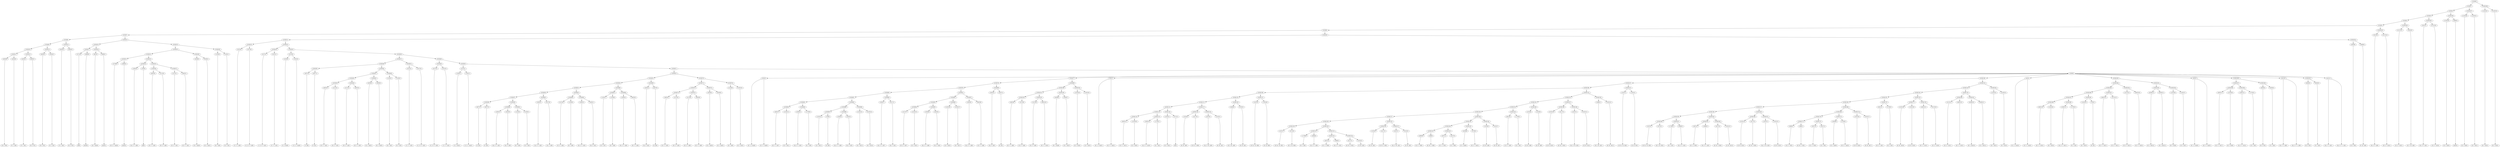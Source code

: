 digraph sample{
"L4026(0)"->"[D  E  F](0)"
"L4204(0)"->"[F  G  A](0)"
"L5358(11)"->"L4026(0)"
"L5358(11)"->"L4204(0)"
"L4204(1)"->"[F  G  A](1)"
"L4026(1)"->"[D  E  F](1)"
"L5358(12)"->"L4204(1)"
"L5358(12)"->"L4026(1)"
"L5358(10)"->"L5358(11)"
"L5358(10)"->"L5358(12)"
"L4026(2)"->"[D  E  F](2)"
"L4204(2)"->"[F  G  A](2)"
"L5358(13)"->"L4026(2)"
"L5358(13)"->"L4204(2)"
"L5358(9)"->"L5358(10)"
"L5358(9)"->"L5358(13)"
"L4204(3)"->"[F  G  A](3)"
"L4026(3)"->"[D  E  F](3)"
"L5358(14)"->"L4204(3)"
"L5358(14)"->"L4026(3)"
"L5358(8)"->"L5358(9)"
"L5358(8)"->"L5358(14)"
"L2712(0)"->"[D](0)"
"L3609(0)"->"[rest](0)"
"L5358(17)"->"L2712(0)"
"L5358(17)"->"L3609(0)"
"L851(0)"->"[D  F  Ais](0)"
"L3609(1)"->"[rest](1)"
"L5358(18)"->"L851(0)"
"L5358(18)"->"L3609(1)"
"L5358(16)"->"L5358(17)"
"L5358(16)"->"L5358(18)"
"L2738(0)"->"[D  E  G  Ais](0)"
"L3609(2)"->"[rest](2)"
"L5358(22)"->"L2738(0)"
"L5358(22)"->"L3609(2)"
"L2362(0)"->"[Cis  E  G  A](0)"
"L783(0)"->"[A](0)"
"L5358(24)"->"L2362(0)"
"L5358(24)"->"L783(0)"
"L4053(0)"->"[D  F  G  A](0)"
"L2115(0)"->"[D  E  F  A](0)"
"L5358(26)"->"L4053(0)"
"L5358(26)"->"L2115(0)"
"L2115(1)"->"[D  E  F  A](1)"
"L4053(1)"->"[D  F  G  A](1)"
"L5358(27)"->"L2115(1)"
"L5358(27)"->"L4053(1)"
"L5358(25)"->"L5358(26)"
"L5358(25)"->"L5358(27)"
"L5358(23)"->"L5358(24)"
"L5358(23)"->"L5358(25)"
"L5358(21)"->"L5358(22)"
"L5358(21)"->"L5358(23)"
"L4536(0)"->"[D  G  Ais](0)"
"L4536(1)"->"[D  G  Ais](1)"
"L5358(28)"->"L4536(0)"
"L5358(28)"->"L4536(1)"
"L5358(20)"->"L5358(21)"
"L5358(20)"->"L5358(28)"
"L1163(0)"->"[D  F  A](0)"
"L1163(1)"->"[D  F  A](1)"
"L5358(29)"->"L1163(0)"
"L5358(29)"->"L1163(1)"
"L5358(19)"->"L5358(20)"
"L5358(19)"->"L5358(29)"
"L5358(15)"->"L5358(16)"
"L5358(15)"->"L5358(19)"
"L5358(7)"->"L5358(8)"
"L5358(7)"->"L5358(15)"
"L5222(0)"->"[C  F  G  A](0)"
"L5273(0)"->"[C  D  E  F  A](0)"
"L5358(32)"->"L5222(0)"
"L5358(32)"->"L5273(0)"
"L5273(1)"->"[C  D  E  F  A](1)"
"L5222(1)"->"[C  F  G  A](1)"
"L5358(34)"->"L5273(1)"
"L5358(34)"->"L5222(1)"
"L2185(0)"->"[C  E  Ais](0)"
"L1291(0)"->"[C  E  G  Ais](0)"
"L3123(0)"->"L2185(0)"
"L3123(0)"->"L1291(0)"
"L3877(0)"->"[F  A](0)"
"L3877(1)"->"[F  A](1)"
"L5358(39)"->"L3877(0)"
"L5358(39)"->"L3877(1)"
"L4053(2)"->"[D  F  G  A](2)"
"L2115(2)"->"[D  E  F  A](2)"
"L5358(43)"->"L4053(2)"
"L5358(43)"->"L2115(2)"
"L2115(3)"->"[D  E  F  A](3)"
"L4053(3)"->"[D  F  G  A](3)"
"L5358(44)"->"L2115(3)"
"L5358(44)"->"L4053(3)"
"L5358(42)"->"L5358(43)"
"L5358(42)"->"L5358(44)"
"L4536(2)"->"[D  G  Ais](2)"
"L4536(3)"->"[D  G  Ais](3)"
"L5358(45)"->"L4536(2)"
"L5358(45)"->"L4536(3)"
"L5358(41)"->"L5358(42)"
"L5358(41)"->"L5358(45)"
"L1163(2)"->"[D  F  A](2)"
"L1163(3)"->"[D  F  A](3)"
"L5358(46)"->"L1163(2)"
"L5358(46)"->"L1163(3)"
"L5358(40)"->"L5358(41)"
"L5358(40)"->"L5358(46)"
"L5358(38)"->"L5358(39)"
"L5358(38)"->"L5358(40)"
"L5222(2)"->"[C  F  G  A](2)"
"L5273(2)"->"[C  D  E  F  A](2)"
"L5358(47)"->"L5222(2)"
"L5358(47)"->"L5273(2)"
"L5358(37)"->"L5358(38)"
"L5358(37)"->"L5358(47)"
"L5273(3)"->"[C  D  E  F  A](3)"
"L5222(3)"->"[C  F  G  A](3)"
"L5358(49)"->"L5273(3)"
"L5358(49)"->"L5222(3)"
"L2185(1)"->"[C  E  Ais](1)"
"L1291(1)"->"[C  E  G  Ais](1)"
"L3123(1)"->"L2185(1)"
"L3123(1)"->"L1291(1)"
"L3877(2)"->"[F  A](2)"
"L3877(3)"->"[F  A](3)"
"L5358(58)"->"L3877(2)"
"L5358(58)"->"L3877(3)"
"L2362(1)"->"[Cis  E  G  A](1)"
"L3453(0)"->"[Cis  E  A](0)"
"L5358(60)"->"L2362(1)"
"L5358(60)"->"L3453(0)"
"L1163(4)"->"[D  F  A](4)"
"L1163(5)"->"[D  F  A](5)"
"L5358(61)"->"L1163(4)"
"L5358(61)"->"L1163(5)"
"L5358(59)"->"L5358(60)"
"L5358(59)"->"L5358(61)"
"L5358(57)"->"L5358(58)"
"L5358(57)"->"L5358(59)"
"L2362(2)"->"[Cis  E  G  A](2)"
"L2217(0)"->"[Cis  G  A](0)"
"L5358(62)"->"L2362(2)"
"L5358(62)"->"L2217(0)"
"L5358(56)"->"L5358(57)"
"L5358(56)"->"L5358(62)"
"L2115(4)"->"[D  E  F  A](4)"
"L1163(6)"->"[D  F  A](6)"
"L5358(64)"->"L2115(4)"
"L5358(64)"->"L1163(6)"
"L2362(3)"->"[Cis  E  G  A](3)"
"L3453(1)"->"[Cis  E  A](1)"
"L5358(65)"->"L2362(3)"
"L5358(65)"->"L3453(1)"
"L5358(63)"->"L5358(64)"
"L5358(63)"->"L5358(65)"
"L5358(55)"->"L5358(56)"
"L5358(55)"->"L5358(63)"
"L1163(7)"->"[D  F  A](7)"
"L1163(8)"->"[D  F  A](8)"
"L5358(67)"->"L1163(7)"
"L5358(67)"->"L1163(8)"
"L2362(4)"->"[Cis  E  G  A](4)"
"L4053(4)"->"[D  F  G  A](4)"
"L5358(68)"->"L2362(4)"
"L5358(68)"->"L4053(4)"
"L5358(66)"->"L5358(67)"
"L5358(66)"->"L5358(68)"
"L5358(54)"->"L5358(55)"
"L5358(54)"->"L5358(66)"
"L3453(2)"->"[Cis  E  A](2)"
"L4437(0)"->"[E  A](0)"
"L5358(69)"->"L3453(2)"
"L5358(69)"->"L4437(0)"
"L5358(53)"->"L5358(54)"
"L5358(53)"->"L5358(69)"
"L4053(5)"->"[D  F  G  A](5)"
"L2115(5)"->"[D  E  F  A](5)"
"L5358(73)"->"L4053(5)"
"L5358(73)"->"L2115(5)"
"L2115(6)"->"[D  E  F  A](6)"
"L4053(6)"->"[D  F  G  A](6)"
"L5358(74)"->"L2115(6)"
"L5358(74)"->"L4053(6)"
"L5358(72)"->"L5358(73)"
"L5358(72)"->"L5358(74)"
"L4536(4)"->"[D  G  Ais](4)"
"L4536(5)"->"[D  G  Ais](5)"
"L5358(75)"->"L4536(4)"
"L5358(75)"->"L4536(5)"
"L5358(71)"->"L5358(72)"
"L5358(71)"->"L5358(75)"
"L1163(9)"->"[D  F  A](9)"
"L1163(10)"->"[D  F  A](10)"
"L5358(76)"->"L1163(9)"
"L5358(76)"->"L1163(10)"
"L5358(70)"->"L5358(71)"
"L5358(70)"->"L5358(76)"
"L5358(52)"->"L5358(53)"
"L5358(52)"->"L5358(70)"
"L502(0)"->"[E  G  A  Ais](0)"
"L502(0)"->"[E  F  G  Ais](0)"
"L4053(7)"->"[D  F  G  A](7)"
"L1163(11)"->"[D  F  A](11)"
"L5358(83)"->"L4053(7)"
"L5358(83)"->"L1163(11)"
"L2362(5)"->"[Cis  E  G  A](5)"
"L-1792(0)"->"[E  G  A](0)"
"L5358(84)"->"L2362(5)"
"L5358(84)"->"L-1792(0)"
"L5358(82)"->"L5358(83)"
"L5358(82)"->"L5358(84)"
"L1163(12)"->"[D  F  A](12)"
"L759(0)"->"[D  A](0)"
"L5358(87)"->"L1163(12)"
"L5358(87)"->"L759(0)"
"L2362(6)"->"[Cis  E  G  A](6)"
"L3453(3)"->"[Cis  E  A](3)"
"L5358(88)"->"L2362(6)"
"L5358(88)"->"L3453(3)"
"L5358(86)"->"L5358(87)"
"L5358(86)"->"L5358(88)"
"L1163(13)"->"[D  F  A](13)"
"L1163(14)"->"[D  F  A](14)"
"L5358(89)"->"L1163(13)"
"L5358(89)"->"L1163(14)"
"L5358(85)"->"L5358(86)"
"L5358(85)"->"L5358(89)"
"L5358(81)"->"L5358(82)"
"L5358(81)"->"L5358(85)"
"L2362(7)"->"[Cis  E  G  A](7)"
"L2217(1)"->"[Cis  G  A](1)"
"L5358(90)"->"L2362(7)"
"L5358(90)"->"L2217(1)"
"L5358(80)"->"L5358(81)"
"L5358(80)"->"L5358(90)"
"L2115(7)"->"[D  E  F  A](7)"
"L1163(15)"->"[D  F  A](15)"
"L5358(94)"->"L2115(7)"
"L5358(94)"->"L1163(15)"
"L2362(8)"->"[Cis  E  G  A](8)"
"L3453(4)"->"[Cis  E  A](4)"
"L5358(95)"->"L2362(8)"
"L5358(95)"->"L3453(4)"
"L5358(93)"->"L5358(94)"
"L5358(93)"->"L5358(95)"
"L1163(16)"->"[D  F  A](16)"
"L1163(17)"->"[D  F  A](17)"
"L5358(96)"->"L1163(16)"
"L5358(96)"->"L1163(17)"
"L5358(92)"->"L5358(93)"
"L5358(92)"->"L5358(96)"
"L2362(9)"->"[Cis  E  G  A](9)"
"L4053(8)"->"[D  F  G  A](8)"
"L5358(97)"->"L2362(9)"
"L5358(97)"->"L4053(8)"
"L5358(91)"->"L5358(92)"
"L5358(91)"->"L5358(97)"
"L5358(79)"->"L5358(80)"
"L5358(79)"->"L5358(91)"
"L3453(5)"->"[Cis  E  A](5)"
"L4437(1)"->"[E  A](1)"
"L5358(98)"->"L3453(5)"
"L5358(98)"->"L4437(1)"
"L5358(78)"->"L5358(79)"
"L5358(78)"->"L5358(98)"
"L4053(9)"->"[D  F  G  A](9)"
"L2115(8)"->"[D  E  F  A](8)"
"L5358(102)"->"L4053(9)"
"L5358(102)"->"L2115(8)"
"L2115(9)"->"[D  E  F  A](9)"
"L4053(10)"->"[D  F  G  A](10)"
"L5358(103)"->"L2115(9)"
"L5358(103)"->"L4053(10)"
"L5358(101)"->"L5358(102)"
"L5358(101)"->"L5358(103)"
"L4536(6)"->"[D  G  Ais](6)"
"L4536(7)"->"[D  G  Ais](7)"
"L5358(104)"->"L4536(6)"
"L5358(104)"->"L4536(7)"
"L5358(100)"->"L5358(101)"
"L5358(100)"->"L5358(104)"
"L1163(18)"->"[D  F  A](18)"
"L1163(19)"->"[D  F  A](19)"
"L5358(105)"->"L1163(18)"
"L5358(105)"->"L1163(19)"
"L5358(99)"->"L5358(100)"
"L5358(99)"->"L5358(105)"
"L5358(77)"->"L5358(78)"
"L5358(77)"->"L5358(99)"
"L502(1)"->"[E  G  A  Ais](1)"
"L502(1)"->"[E  F  G  Ais](1)"
"L4053(11)"->"[D  F  G  A](11)"
"L1163(20)"->"[D  F  A](20)"
"L5358(114)"->"L4053(11)"
"L5358(114)"->"L1163(20)"
"L2362(10)"->"[Cis  E  G  A](10)"
"L-1792(1)"->"[E  G  A](1)"
"L5358(115)"->"L2362(10)"
"L5358(115)"->"L-1792(1)"
"L5358(113)"->"L5358(114)"
"L5358(113)"->"L5358(115)"
"L1163(21)"->"[D  F  A](21)"
"L2712(1)"->"[D](1)"
"L5358(116)"->"L1163(21)"
"L5358(116)"->"L2712(1)"
"L5358(112)"->"L5358(113)"
"L5358(112)"->"L5358(116)"
"L1532(0)"->"[D  Fis  A](0)"
"L4117(0)"->"[D  Fis  A  B](0)"
"L5358(118)"->"L1532(0)"
"L5358(118)"->"L4117(0)"
"L2347(0)"->"[Cis  D  Fis  A](0)"
"L1532(1)"->"[D  Fis  A](1)"
"L5358(119)"->"L2347(0)"
"L5358(119)"->"L1532(1)"
"L5358(117)"->"L5358(118)"
"L5358(117)"->"L5358(119)"
"L5358(111)"->"L5358(112)"
"L5358(111)"->"L5358(117)"
"L2482(0)"->"[D  E  Fis  A](0)"
"L1532(2)"->"[D  Fis  A](2)"
"L5358(120)"->"L2482(0)"
"L5358(120)"->"L1532(2)"
"L5358(110)"->"L5358(111)"
"L5358(110)"->"L5358(120)"
"L1547(0)"->"[D  Fis  Gis  B](0)"
"L-1814(0)"->"[D  Gis  B](0)"
"L5358(121)"->"L1547(0)"
"L5358(121)"->"L-1814(0)"
"L5358(109)"->"L5358(110)"
"L5358(109)"->"L5358(121)"
"L1547(1)"->"[D  Fis  Gis  B](1)"
"L4715(0)"->"[D  E  Gis  B](0)"
"L5358(129)"->"L1547(1)"
"L5358(129)"->"L4715(0)"
"L-1760(0)"->"[D  G  A](0)"
"L3946(0)"->"[Cis  D  G  A](0)"
"L5358(131)"->"L-1760(0)"
"L5358(131)"->"L3946(0)"
"L2871(0)"->"[D  G  A  B](0)"
"L3946(1)"->"[Cis  D  G  A](1)"
"L5358(133)"->"L2871(0)"
"L5358(133)"->"L3946(1)"
"L4117(1)"->"[D  Fis  A  B](1)"
"L1532(3)"->"[D  Fis  A](3)"
"L5358(134)"->"L4117(1)"
"L5358(134)"->"L1532(3)"
"L5358(132)"->"L5358(133)"
"L5358(132)"->"L5358(134)"
"L5358(130)"->"L5358(131)"
"L5358(130)"->"L5358(132)"
"L5358(128)"->"L5358(129)"
"L5358(128)"->"L5358(130)"
"L1532(4)"->"[D  Fis  A](4)"
"L4117(2)"->"[D  Fis  A  B](2)"
"L5358(136)"->"L1532(4)"
"L5358(136)"->"L4117(2)"
"L2347(1)"->"[Cis  D  Fis  A](1)"
"L1532(5)"->"[D  Fis  A](5)"
"L5358(137)"->"L2347(1)"
"L5358(137)"->"L1532(5)"
"L5358(135)"->"L5358(136)"
"L5358(135)"->"L5358(137)"
"L5358(127)"->"L5358(128)"
"L5358(127)"->"L5358(135)"
"L2800(0)"->"[D  E  G  B](0)"
"L389(0)"->"[D  Fis  G  B](0)"
"L5358(141)"->"L2800(0)"
"L5358(141)"->"L389(0)"
"L2871(1)"->"[D  G  A  B](1)"
"L2417(0)"->"[D  G  B](0)"
"L5358(142)"->"L2871(1)"
"L5358(142)"->"L2417(0)"
"L5358(140)"->"L5358(141)"
"L5358(140)"->"L5358(142)"
"L4536(8)"->"[D  G  Ais](8)"
"L2738(1)"->"[D  E  G  Ais](1)"
"L5358(143)"->"L4536(8)"
"L5358(143)"->"L2738(1)"
"L5358(139)"->"L5358(140)"
"L5358(139)"->"L5358(143)"
"L1532(6)"->"[D  Fis  A](6)"
"L1532(7)"->"[D  Fis  A](7)"
"L5358(144)"->"L1532(6)"
"L5358(144)"->"L1532(7)"
"L5358(138)"->"L5358(139)"
"L5358(138)"->"L5358(144)"
"L5358(126)"->"L5358(127)"
"L5358(126)"->"L5358(138)"
"L3612(0)"->"[D  E  G  A](0)"
"L-1760(1)"->"[D  G  A](1)"
"L5358(145)"->"L3612(0)"
"L5358(145)"->"L-1760(1)"
"L5358(125)"->"L5358(126)"
"L5358(125)"->"L5358(145)"
"L1532(8)"->"[D  Fis  A](8)"
"L1532(9)"->"[D  Fis  A](9)"
"L5358(146)"->"L1532(8)"
"L5358(146)"->"L1532(9)"
"L5358(124)"->"L5358(125)"
"L5358(124)"->"L5358(146)"
"L1532(10)"->"[D  Fis  A](10)"
"L4117(3)"->"[D  Fis  A  B](3)"
"L5358(148)"->"L1532(10)"
"L5358(148)"->"L4117(3)"
"L2347(2)"->"[Cis  D  Fis  A](2)"
"L1532(11)"->"[D  Fis  A](11)"
"L5358(149)"->"L2347(2)"
"L5358(149)"->"L1532(11)"
"L5358(147)"->"L5358(148)"
"L5358(147)"->"L5358(149)"
"L5358(123)"->"L5358(124)"
"L5358(123)"->"L5358(147)"
"L2482(1)"->"[D  E  Fis  A](1)"
"L1532(12)"->"[D  Fis  A](12)"
"L5358(150)"->"L2482(1)"
"L5358(150)"->"L1532(12)"
"L5358(122)"->"L5358(123)"
"L5358(122)"->"L5358(150)"
"L5358(108)"->"L5358(109)"
"L5358(108)"->"L5358(122)"
"L1547(2)"->"[D  Fis  Gis  B](2)"
"L-1814(1)"->"[D  Gis  B](1)"
"L5358(151)"->"L1547(2)"
"L5358(151)"->"L-1814(1)"
"L5358(107)"->"L5358(108)"
"L5358(107)"->"L5358(151)"
"L1547(3)"->"[D  Fis  Gis  B](3)"
"L4715(1)"->"[D  E  Gis  B](1)"
"L5358(160)"->"L1547(3)"
"L5358(160)"->"L4715(1)"
"L-1760(2)"->"[D  G  A](2)"
"L3946(2)"->"[Cis  D  G  A](2)"
"L5358(161)"->"L-1760(2)"
"L5358(161)"->"L3946(2)"
"L5358(159)"->"L5358(160)"
"L5358(159)"->"L5358(161)"
"L2871(2)"->"[D  G  A  B](2)"
"L3946(3)"->"[Cis  D  G  A](3)"
"L5358(163)"->"L2871(2)"
"L5358(163)"->"L3946(3)"
"L4117(4)"->"[D  Fis  A  B](4)"
"L1532(13)"->"[D  Fis  A](13)"
"L5358(164)"->"L4117(4)"
"L5358(164)"->"L1532(13)"
"L5358(162)"->"L5358(163)"
"L5358(162)"->"L5358(164)"
"L5358(158)"->"L5358(159)"
"L5358(158)"->"L5358(162)"
"L1532(14)"->"[D  Fis  A](14)"
"L4117(5)"->"[D  Fis  A  B](5)"
"L5358(166)"->"L1532(14)"
"L5358(166)"->"L4117(5)"
"L2347(3)"->"[Cis  D  Fis  A](3)"
"L1532(15)"->"[D  Fis  A](15)"
"L5358(167)"->"L2347(3)"
"L5358(167)"->"L1532(15)"
"L5358(165)"->"L5358(166)"
"L5358(165)"->"L5358(167)"
"L5358(157)"->"L5358(158)"
"L5358(157)"->"L5358(165)"
"L2800(1)"->"[D  E  G  B](1)"
"L389(1)"->"[D  Fis  G  B](1)"
"L5358(171)"->"L2800(1)"
"L5358(171)"->"L389(1)"
"L2871(3)"->"[D  G  A  B](3)"
"L2417(1)"->"[D  G  B](1)"
"L5358(172)"->"L2871(3)"
"L5358(172)"->"L2417(1)"
"L5358(170)"->"L5358(171)"
"L5358(170)"->"L5358(172)"
"L4536(9)"->"[D  G  Ais](9)"
"L2738(2)"->"[D  E  G  Ais](2)"
"L5358(173)"->"L4536(9)"
"L5358(173)"->"L2738(2)"
"L5358(169)"->"L5358(170)"
"L5358(169)"->"L5358(173)"
"L1532(16)"->"[D  Fis  A](16)"
"L1532(17)"->"[D  Fis  A](17)"
"L5358(174)"->"L1532(16)"
"L5358(174)"->"L1532(17)"
"L5358(168)"->"L5358(169)"
"L5358(168)"->"L5358(174)"
"L5358(156)"->"L5358(157)"
"L5358(156)"->"L5358(168)"
"L3612(1)"->"[D  E  G  A](1)"
"L-1760(3)"->"[D  G  A](3)"
"L5358(175)"->"L3612(1)"
"L5358(175)"->"L-1760(3)"
"L5358(155)"->"L5358(156)"
"L5358(155)"->"L5358(175)"
"L1532(18)"->"[D  Fis  A](18)"
"L1532(19)"->"[D  Fis  A](19)"
"L5358(177)"->"L1532(18)"
"L5358(177)"->"L1532(19)"
"L4053(12)"->"[D  F  G  A](12)"
"L2115(10)"->"[D  E  F  A](10)"
"L5358(178)"->"L4053(12)"
"L5358(178)"->"L2115(10)"
"L5358(176)"->"L5358(177)"
"L5358(176)"->"L5358(178)"
"L5358(154)"->"L5358(155)"
"L5358(154)"->"L5358(176)"
"L2115(11)"->"[D  E  F  A](11)"
"L4053(13)"->"[D  F  G  A](13)"
"L5358(180)"->"L2115(11)"
"L5358(180)"->"L4053(13)"
"L4536(10)"->"[D  G  Ais](10)"
"L4536(11)"->"[D  G  Ais](11)"
"L5358(181)"->"L4536(10)"
"L5358(181)"->"L4536(11)"
"L5358(179)"->"L5358(180)"
"L5358(179)"->"L5358(181)"
"L5358(153)"->"L5358(154)"
"L5358(153)"->"L5358(179)"
"L1163(22)"->"[D  F  A](22)"
"L1163(23)"->"[D  F  A](23)"
"L5358(182)"->"L1163(22)"
"L5358(182)"->"L1163(23)"
"L5358(152)"->"L5358(153)"
"L5358(152)"->"L5358(182)"
"L5358(106)"->"L5358(107)"
"L5358(106)"->"L5358(152)"
"L502(2)"->"[E  G  A  Ais](2)"
"L502(2)"->"[E  F  G  Ais](2)"
"L4053(14)"->"[D  F  G  A](14)"
"L1163(24)"->"[D  F  A](24)"
"L5358(188)"->"L4053(14)"
"L5358(188)"->"L1163(24)"
"L2362(11)"->"[Cis  E  G  A](11)"
"L-1792(2)"->"[E  G  A](2)"
"L5358(189)"->"L2362(11)"
"L5358(189)"->"L-1792(2)"
"L5358(187)"->"L5358(188)"
"L5358(187)"->"L5358(189)"
"L1163(25)"->"[D  F  A](25)"
"L759(1)"->"[D  A](1)"
"L5358(190)"->"L1163(25)"
"L5358(190)"->"L759(1)"
"L5358(186)"->"L5358(187)"
"L5358(186)"->"L5358(190)"
"L4053(15)"->"[D  F  G  A](15)"
"L2115(12)"->"[D  E  F  A](12)"
"L5358(191)"->"L4053(15)"
"L5358(191)"->"L2115(12)"
"L5358(185)"->"L5358(186)"
"L5358(185)"->"L5358(191)"
"L2115(13)"->"[D  E  F  A](13)"
"L4053(16)"->"[D  F  G  A](16)"
"L5358(192)"->"L2115(13)"
"L5358(192)"->"L4053(16)"
"L5358(184)"->"L5358(185)"
"L5358(184)"->"L5358(192)"
"L4536(12)"->"[D  G  Ais](12)"
"L4536(13)"->"[D  G  Ais](13)"
"L5358(194)"->"L4536(12)"
"L5358(194)"->"L4536(13)"
"L1163(26)"->"[D  F  A](26)"
"L1163(27)"->"[D  F  A](27)"
"L5358(195)"->"L1163(26)"
"L5358(195)"->"L1163(27)"
"L5358(193)"->"L5358(194)"
"L5358(193)"->"L5358(195)"
"L5358(183)"->"L5358(184)"
"L5358(183)"->"L5358(193)"
"L502(3)"->"[E  G  A  Ais](3)"
"L502(3)"->"[E  F  G  Ais](3)"
"L4053(17)"->"[D  F  G  A](17)"
"L1163(28)"->"[D  F  A](28)"
"L5358(198)"->"L4053(17)"
"L5358(198)"->"L1163(28)"
"L2362(12)"->"[Cis  E  G  A](12)"
"L-1792(3)"->"[E  G  A](3)"
"L5358(199)"->"L2362(12)"
"L5358(199)"->"L-1792(3)"
"L5358(197)"->"L5358(198)"
"L5358(197)"->"L5358(199)"
"L4026(4)"->"[D  E  F](4)"
"L4204(4)"->"[F  G  A](4)"
"L5358(200)"->"L4026(4)"
"L5358(200)"->"L4204(4)"
"L5358(196)"->"L5358(197)"
"L5358(196)"->"L5358(200)"
"L2421(0)"->"[Cis  F  G  A](0)"
"L2421(0)"->"[Cis  E  F  G  A](0)"
"L4026(5)"->"[D  E  F](5)"
"L4204(5)"->"[F  G  A](5)"
"L5358(201)"->"L4026(5)"
"L5358(201)"->"L4204(5)"
"L2421(1)"->"[Cis  F  G  A](1)"
"L2421(1)"->"[Cis  E  F  G  A](1)"
"L5309(0)"->"L502(0)"
"L5309(0)"->"L5358(77)"
"L5309(0)"->"L502(1)"
"L5309(0)"->"L5358(106)"
"L5309(0)"->"L502(2)"
"L5309(0)"->"L5358(183)"
"L5309(0)"->"L502(3)"
"L5309(0)"->"L5358(196)"
"L5309(0)"->"L2421(0)"
"L5309(0)"->"L5358(201)"
"L5309(0)"->"L2421(1)"
"L5358(51)"->"L5358(52)"
"L5358(51)"->"L5309(0)"
"L5358(50)"->"L3123(1)"
"L5358(50)"->"L5358(51)"
"L5358(48)"->"L5358(49)"
"L5358(48)"->"L5358(50)"
"L5358(36)"->"L5358(37)"
"L5358(36)"->"L5358(48)"
"L5358(35)"->"L3123(0)"
"L5358(35)"->"L5358(36)"
"L5358(33)"->"L5358(34)"
"L5358(33)"->"L5358(35)"
"L5358(31)"->"L5358(32)"
"L5358(31)"->"L5358(33)"
"L4026(6)"->"[D  E  F](6)"
"L4484(0)"->"[F  Gis  A](0)"
"L5358(202)"->"L4026(6)"
"L5358(202)"->"L4484(0)"
"L5358(30)"->"L5358(31)"
"L5358(30)"->"L5358(202)"
"L5358(6)"->"L5358(7)"
"L5358(6)"->"L5358(30)"
"L3413(0)"->"[Cis  D  F  A](0)"
"L2115(14)"->"[D  E  F  A](14)"
"L5358(203)"->"L3413(0)"
"L5358(203)"->"L2115(14)"
"L5358(5)"->"L5358(6)"
"L5358(5)"->"L5358(203)"
"L2115(15)"->"[D  E  F  A](15)"
"L4162(0)"->"[D  F  Gis  A](0)"
"L5358(204)"->"L2115(15)"
"L5358(204)"->"L4162(0)"
"L5358(4)"->"L5358(5)"
"L5358(4)"->"L5358(204)"
"L3413(1)"->"[Cis  D  F  A](1)"
"L2115(16)"->"[D  E  F  A](16)"
"L5358(205)"->"L3413(1)"
"L5358(205)"->"L2115(16)"
"L5358(3)"->"L5358(4)"
"L5358(3)"->"L5358(205)"
"L1163(29)"->"[D  F  A](29)"
"L3609(3)"->"[rest](3)"
"L5358(206)"->"L1163(29)"
"L5358(206)"->"L3609(3)"
"L5358(2)"->"L5358(3)"
"L5358(2)"->"L5358(206)"
"L1163(30)"->"[D  F  A](30)"
"L1163(31)"->"[D  F  A](31)"
"L5358(207)"->"L1163(30)"
"L5358(207)"->"L1163(31)"
"L5358(1)"->"L5358(2)"
"L5358(1)"->"L5358(207)"
"L1163(32)"->"[D  F  A](32)"
"L1163(33)"->"[D  F  A](33)"
"L5358(208)"->"L1163(32)"
"L5358(208)"->"L1163(33)"
"L5358(0)"->"L5358(1)"
"L5358(0)"->"L5358(208)"
{rank = min; "L5358(0)"}
{rank = same; "L5358(1)"; "L5358(208)";}
{rank = same; "L5358(2)"; "L5358(207)"; "L1163(32)"; "L1163(33)";}
{rank = same; "L5358(3)"; "L5358(206)"; "L1163(30)"; "L1163(31)";}
{rank = same; "L5358(4)"; "L5358(205)"; "L1163(29)"; "L3609(3)";}
{rank = same; "L5358(5)"; "L5358(204)"; "L3413(1)"; "L2115(16)";}
{rank = same; "L5358(6)"; "L5358(203)"; "L2115(15)"; "L4162(0)";}
{rank = same; "L5358(7)"; "L5358(30)"; "L3413(0)"; "L2115(14)";}
{rank = same; "L5358(8)"; "L5358(15)"; "L5358(31)"; "L5358(202)";}
{rank = same; "L5358(9)"; "L5358(14)"; "L5358(16)"; "L5358(19)"; "L5358(32)"; "L5358(33)"; "L4026(6)"; "L4484(0)";}
{rank = same; "L5358(10)"; "L5358(13)"; "L4204(3)"; "L4026(3)"; "L5358(17)"; "L5358(18)"; "L5358(20)"; "L5358(29)"; "L5222(0)"; "L5273(0)"; "L5358(34)"; "L5358(35)";}
{rank = same; "L5358(11)"; "L5358(12)"; "L4026(2)"; "L4204(2)"; "L2712(0)"; "L3609(0)"; "L851(0)"; "L3609(1)"; "L5358(21)"; "L5358(28)"; "L1163(0)"; "L1163(1)"; "L5273(1)"; "L5222(1)"; "L3123(0)"; "L5358(36)";}
{rank = same; "L4026(0)"; "L4204(0)"; "L4204(1)"; "L4026(1)"; "L5358(22)"; "L5358(23)"; "L4536(0)"; "L4536(1)"; "L2185(0)"; "L1291(0)"; "L5358(37)"; "L5358(48)";}
{rank = same; "L2738(0)"; "L3609(2)"; "L5358(24)"; "L5358(25)"; "L5358(38)"; "L5358(47)"; "L5358(49)"; "L5358(50)";}
{rank = same; "L2362(0)"; "L783(0)"; "L5358(26)"; "L5358(27)"; "L5358(39)"; "L5358(40)"; "L5222(2)"; "L5273(2)"; "L5273(3)"; "L5222(3)"; "L3123(1)"; "L5358(51)";}
{rank = same; "L4053(0)"; "L2115(0)"; "L2115(1)"; "L4053(1)"; "L3877(0)"; "L3877(1)"; "L5358(41)"; "L5358(46)"; "L2185(1)"; "L1291(1)"; "L5358(52)"; "L5309(0)";}
{rank = same; "L5358(42)"; "L5358(45)"; "L1163(2)"; "L1163(3)"; "L5358(53)"; "L5358(70)"; "L502(0)"; "L5358(77)"; "L502(1)"; "L5358(106)"; "L502(2)"; "L5358(183)"; "L502(3)"; "L5358(196)"; "L2421(0)"; "L5358(201)"; "L2421(1)";}
{rank = same; "L5358(43)"; "L5358(44)"; "L4536(2)"; "L4536(3)"; "L5358(54)"; "L5358(69)"; "L5358(71)"; "L5358(76)"; "L5358(78)"; "L5358(99)"; "L5358(107)"; "L5358(152)"; "L5358(184)"; "L5358(193)"; "L5358(197)"; "L5358(200)"; "L4026(5)"; "L4204(5)";}
{rank = same; "L4053(2)"; "L2115(2)"; "L2115(3)"; "L4053(3)"; "L5358(55)"; "L5358(66)"; "L3453(2)"; "L4437(0)"; "L5358(72)"; "L5358(75)"; "L1163(9)"; "L1163(10)"; "L5358(79)"; "L5358(98)"; "L5358(100)"; "L5358(105)"; "L5358(108)"; "L5358(151)"; "L5358(153)"; "L5358(182)"; "L5358(185)"; "L5358(192)"; "L5358(194)"; "L5358(195)"; "L5358(198)"; "L5358(199)"; "L4026(4)"; "L4204(4)";}
{rank = same; "L5358(56)"; "L5358(63)"; "L5358(67)"; "L5358(68)"; "L5358(73)"; "L5358(74)"; "L4536(4)"; "L4536(5)"; "L5358(80)"; "L5358(91)"; "L3453(5)"; "L4437(1)"; "L5358(101)"; "L5358(104)"; "L1163(18)"; "L1163(19)"; "L5358(109)"; "L5358(122)"; "L1547(2)"; "L-1814(1)"; "L5358(154)"; "L5358(179)"; "L1163(22)"; "L1163(23)"; "L5358(186)"; "L5358(191)"; "L2115(13)"; "L4053(16)"; "L4536(12)"; "L4536(13)"; "L1163(26)"; "L1163(27)"; "L4053(17)"; "L1163(28)"; "L2362(12)"; "L-1792(3)";}
{rank = same; "L5358(57)"; "L5358(62)"; "L5358(64)"; "L5358(65)"; "L1163(7)"; "L1163(8)"; "L2362(4)"; "L4053(4)"; "L4053(5)"; "L2115(5)"; "L2115(6)"; "L4053(6)"; "L5358(81)"; "L5358(90)"; "L5358(92)"; "L5358(97)"; "L5358(102)"; "L5358(103)"; "L4536(6)"; "L4536(7)"; "L5358(110)"; "L5358(121)"; "L5358(123)"; "L5358(150)"; "L5358(155)"; "L5358(176)"; "L5358(180)"; "L5358(181)"; "L5358(187)"; "L5358(190)"; "L4053(15)"; "L2115(12)";}
{rank = same; "L5358(58)"; "L5358(59)"; "L2362(2)"; "L2217(0)"; "L2115(4)"; "L1163(6)"; "L2362(3)"; "L3453(1)"; "L5358(82)"; "L5358(85)"; "L2362(7)"; "L2217(1)"; "L5358(93)"; "L5358(96)"; "L2362(9)"; "L4053(8)"; "L4053(9)"; "L2115(8)"; "L2115(9)"; "L4053(10)"; "L5358(111)"; "L5358(120)"; "L1547(0)"; "L-1814(0)"; "L5358(124)"; "L5358(147)"; "L2482(1)"; "L1532(12)"; "L5358(156)"; "L5358(175)"; "L5358(177)"; "L5358(178)"; "L2115(11)"; "L4053(13)"; "L4536(10)"; "L4536(11)"; "L5358(188)"; "L5358(189)"; "L1163(25)"; "L759(1)";}
{rank = same; "L3877(2)"; "L3877(3)"; "L5358(60)"; "L5358(61)"; "L5358(83)"; "L5358(84)"; "L5358(86)"; "L5358(89)"; "L5358(94)"; "L5358(95)"; "L1163(16)"; "L1163(17)"; "L5358(112)"; "L5358(117)"; "L2482(0)"; "L1532(2)"; "L5358(125)"; "L5358(146)"; "L5358(148)"; "L5358(149)"; "L5358(157)"; "L5358(168)"; "L3612(1)"; "L-1760(3)"; "L1532(18)"; "L1532(19)"; "L4053(12)"; "L2115(10)"; "L4053(14)"; "L1163(24)"; "L2362(11)"; "L-1792(2)";}
{rank = same; "L2362(1)"; "L3453(0)"; "L1163(4)"; "L1163(5)"; "L4053(7)"; "L1163(11)"; "L2362(5)"; "L-1792(0)"; "L5358(87)"; "L5358(88)"; "L1163(13)"; "L1163(14)"; "L2115(7)"; "L1163(15)"; "L2362(8)"; "L3453(4)"; "L5358(113)"; "L5358(116)"; "L5358(118)"; "L5358(119)"; "L5358(126)"; "L5358(145)"; "L1532(8)"; "L1532(9)"; "L1532(10)"; "L4117(3)"; "L2347(2)"; "L1532(11)"; "L5358(158)"; "L5358(165)"; "L5358(169)"; "L5358(174)";}
{rank = same; "L1163(12)"; "L759(0)"; "L2362(6)"; "L3453(3)"; "L5358(114)"; "L5358(115)"; "L1163(21)"; "L2712(1)"; "L1532(0)"; "L4117(0)"; "L2347(0)"; "L1532(1)"; "L5358(127)"; "L5358(138)"; "L3612(0)"; "L-1760(1)"; "L5358(159)"; "L5358(162)"; "L5358(166)"; "L5358(167)"; "L5358(170)"; "L5358(173)"; "L1532(16)"; "L1532(17)";}
{rank = same; "L4053(11)"; "L1163(20)"; "L2362(10)"; "L-1792(1)"; "L5358(128)"; "L5358(135)"; "L5358(139)"; "L5358(144)"; "L5358(160)"; "L5358(161)"; "L5358(163)"; "L5358(164)"; "L1532(14)"; "L4117(5)"; "L2347(3)"; "L1532(15)"; "L5358(171)"; "L5358(172)"; "L4536(9)"; "L2738(2)";}
{rank = same; "L5358(129)"; "L5358(130)"; "L5358(136)"; "L5358(137)"; "L5358(140)"; "L5358(143)"; "L1532(6)"; "L1532(7)"; "L1547(3)"; "L4715(1)"; "L-1760(2)"; "L3946(2)"; "L2871(2)"; "L3946(3)"; "L4117(4)"; "L1532(13)"; "L2800(1)"; "L389(1)"; "L2871(3)"; "L2417(1)";}
{rank = same; "L1547(1)"; "L4715(0)"; "L5358(131)"; "L5358(132)"; "L1532(4)"; "L4117(2)"; "L2347(1)"; "L1532(5)"; "L5358(141)"; "L5358(142)"; "L4536(8)"; "L2738(1)";}
{rank = same; "L-1760(0)"; "L3946(0)"; "L5358(133)"; "L5358(134)"; "L2800(0)"; "L389(0)"; "L2871(1)"; "L2417(0)";}
{rank = same; "L2871(0)"; "L3946(1)"; "L4117(1)"; "L1532(3)";}
{rank = max; "[A](0)"; "[C  D  E  F  A](0)"; "[C  D  E  F  A](1)"; "[C  D  E  F  A](2)"; "[C  D  E  F  A](3)"; "[C  E  Ais](0)"; "[C  E  Ais](1)"; "[C  E  G  Ais](0)"; "[C  E  G  Ais](1)"; "[C  F  G  A](0)"; "[C  F  G  A](1)"; "[C  F  G  A](2)"; "[C  F  G  A](3)"; "[Cis  D  F  A](0)"; "[Cis  D  F  A](1)"; "[Cis  D  Fis  A](0)"; "[Cis  D  Fis  A](1)"; "[Cis  D  Fis  A](2)"; "[Cis  D  Fis  A](3)"; "[Cis  D  G  A](0)"; "[Cis  D  G  A](1)"; "[Cis  D  G  A](2)"; "[Cis  D  G  A](3)"; "[Cis  E  A](0)"; "[Cis  E  A](1)"; "[Cis  E  A](2)"; "[Cis  E  A](3)"; "[Cis  E  A](4)"; "[Cis  E  A](5)"; "[Cis  E  F  G  A](0)"; "[Cis  E  F  G  A](1)"; "[Cis  E  G  A](0)"; "[Cis  E  G  A](1)"; "[Cis  E  G  A](10)"; "[Cis  E  G  A](11)"; "[Cis  E  G  A](12)"; "[Cis  E  G  A](2)"; "[Cis  E  G  A](3)"; "[Cis  E  G  A](4)"; "[Cis  E  G  A](5)"; "[Cis  E  G  A](6)"; "[Cis  E  G  A](7)"; "[Cis  E  G  A](8)"; "[Cis  E  G  A](9)"; "[Cis  F  G  A](0)"; "[Cis  F  G  A](1)"; "[Cis  G  A](0)"; "[Cis  G  A](1)"; "[D  A](0)"; "[D  A](1)"; "[D  E  F  A](0)"; "[D  E  F  A](1)"; "[D  E  F  A](10)"; "[D  E  F  A](11)"; "[D  E  F  A](12)"; "[D  E  F  A](13)"; "[D  E  F  A](14)"; "[D  E  F  A](15)"; "[D  E  F  A](16)"; "[D  E  F  A](2)"; "[D  E  F  A](3)"; "[D  E  F  A](4)"; "[D  E  F  A](5)"; "[D  E  F  A](6)"; "[D  E  F  A](7)"; "[D  E  F  A](8)"; "[D  E  F  A](9)"; "[D  E  F](0)"; "[D  E  F](1)"; "[D  E  F](2)"; "[D  E  F](3)"; "[D  E  F](4)"; "[D  E  F](5)"; "[D  E  F](6)"; "[D  E  Fis  A](0)"; "[D  E  Fis  A](1)"; "[D  E  G  A](0)"; "[D  E  G  A](1)"; "[D  E  G  Ais](0)"; "[D  E  G  Ais](1)"; "[D  E  G  Ais](2)"; "[D  E  G  B](0)"; "[D  E  G  B](1)"; "[D  E  Gis  B](0)"; "[D  E  Gis  B](1)"; "[D  F  A](0)"; "[D  F  A](1)"; "[D  F  A](10)"; "[D  F  A](11)"; "[D  F  A](12)"; "[D  F  A](13)"; "[D  F  A](14)"; "[D  F  A](15)"; "[D  F  A](16)"; "[D  F  A](17)"; "[D  F  A](18)"; "[D  F  A](19)"; "[D  F  A](2)"; "[D  F  A](20)"; "[D  F  A](21)"; "[D  F  A](22)"; "[D  F  A](23)"; "[D  F  A](24)"; "[D  F  A](25)"; "[D  F  A](26)"; "[D  F  A](27)"; "[D  F  A](28)"; "[D  F  A](29)"; "[D  F  A](3)"; "[D  F  A](30)"; "[D  F  A](31)"; "[D  F  A](32)"; "[D  F  A](33)"; "[D  F  A](4)"; "[D  F  A](5)"; "[D  F  A](6)"; "[D  F  A](7)"; "[D  F  A](8)"; "[D  F  A](9)"; "[D  F  Ais](0)"; "[D  F  G  A](0)"; "[D  F  G  A](1)"; "[D  F  G  A](10)"; "[D  F  G  A](11)"; "[D  F  G  A](12)"; "[D  F  G  A](13)"; "[D  F  G  A](14)"; "[D  F  G  A](15)"; "[D  F  G  A](16)"; "[D  F  G  A](17)"; "[D  F  G  A](2)"; "[D  F  G  A](3)"; "[D  F  G  A](4)"; "[D  F  G  A](5)"; "[D  F  G  A](6)"; "[D  F  G  A](7)"; "[D  F  G  A](8)"; "[D  F  G  A](9)"; "[D  F  Gis  A](0)"; "[D  Fis  A  B](0)"; "[D  Fis  A  B](1)"; "[D  Fis  A  B](2)"; "[D  Fis  A  B](3)"; "[D  Fis  A  B](4)"; "[D  Fis  A  B](5)"; "[D  Fis  A](0)"; "[D  Fis  A](1)"; "[D  Fis  A](10)"; "[D  Fis  A](11)"; "[D  Fis  A](12)"; "[D  Fis  A](13)"; "[D  Fis  A](14)"; "[D  Fis  A](15)"; "[D  Fis  A](16)"; "[D  Fis  A](17)"; "[D  Fis  A](18)"; "[D  Fis  A](19)"; "[D  Fis  A](2)"; "[D  Fis  A](3)"; "[D  Fis  A](4)"; "[D  Fis  A](5)"; "[D  Fis  A](6)"; "[D  Fis  A](7)"; "[D  Fis  A](8)"; "[D  Fis  A](9)"; "[D  Fis  G  B](0)"; "[D  Fis  G  B](1)"; "[D  Fis  Gis  B](0)"; "[D  Fis  Gis  B](1)"; "[D  Fis  Gis  B](2)"; "[D  Fis  Gis  B](3)"; "[D  G  A  B](0)"; "[D  G  A  B](1)"; "[D  G  A  B](2)"; "[D  G  A  B](3)"; "[D  G  A](0)"; "[D  G  A](1)"; "[D  G  A](2)"; "[D  G  A](3)"; "[D  G  Ais](0)"; "[D  G  Ais](1)"; "[D  G  Ais](10)"; "[D  G  Ais](11)"; "[D  G  Ais](12)"; "[D  G  Ais](13)"; "[D  G  Ais](2)"; "[D  G  Ais](3)"; "[D  G  Ais](4)"; "[D  G  Ais](5)"; "[D  G  Ais](6)"; "[D  G  Ais](7)"; "[D  G  Ais](8)"; "[D  G  Ais](9)"; "[D  G  B](0)"; "[D  G  B](1)"; "[D  Gis  B](0)"; "[D  Gis  B](1)"; "[D](0)"; "[D](1)"; "[E  A](0)"; "[E  A](1)"; "[E  F  G  Ais](0)"; "[E  F  G  Ais](1)"; "[E  F  G  Ais](2)"; "[E  F  G  Ais](3)"; "[E  G  A  Ais](0)"; "[E  G  A  Ais](1)"; "[E  G  A  Ais](2)"; "[E  G  A  Ais](3)"; "[E  G  A](0)"; "[E  G  A](1)"; "[E  G  A](2)"; "[E  G  A](3)"; "[F  A](0)"; "[F  A](1)"; "[F  A](2)"; "[F  A](3)"; "[F  G  A](0)"; "[F  G  A](1)"; "[F  G  A](2)"; "[F  G  A](3)"; "[F  G  A](4)"; "[F  G  A](5)"; "[F  Gis  A](0)"; "[rest](0)"; "[rest](1)"; "[rest](2)"; "[rest](3)";}
}